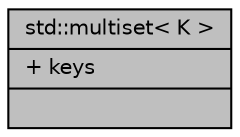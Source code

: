 digraph "std::multiset&lt; K &gt;"
{
  edge [fontname="Helvetica",fontsize="10",labelfontname="Helvetica",labelfontsize="10"];
  node [fontname="Helvetica",fontsize="10",shape=record];
  Node675 [label="{std::multiset\< K \>\n|+ keys\l|}",height=0.2,width=0.4,color="black", fillcolor="grey75", style="filled", fontcolor="black"];
}
